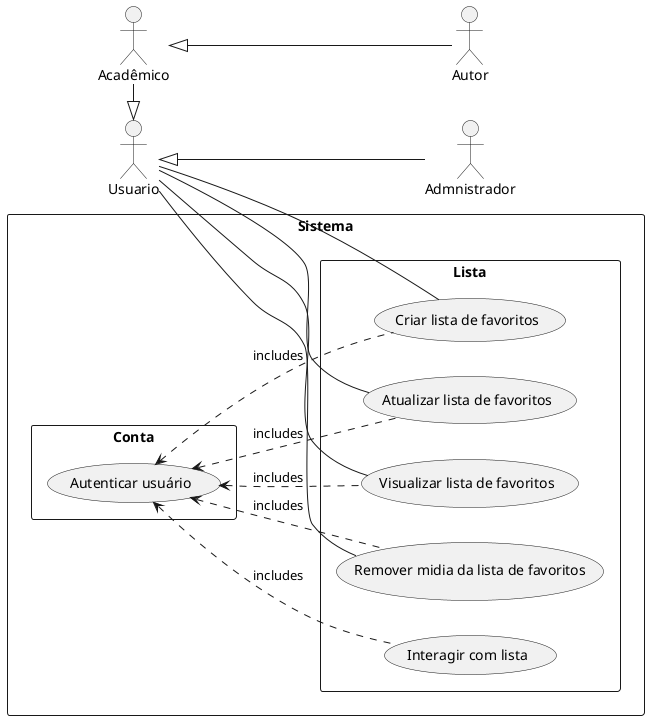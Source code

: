 @startuml lista

left to right direction

:Usuario: as Usuario
:Acadêmico: as Academico
:Admnistrador: as Admnistrador

Academico <|-- Autor
Usuario <|-left- Academico
Usuario <|-down- Admnistrador

rectangle Sistema {
    rectangle Conta {
        (Autenticar usuário)
    }
    rectangle Lista {
        Usuario -- (Criar lista de favoritos)
        Usuario -- (Visualizar lista de favoritos) 
        Usuario -- (Atualizar lista de favoritos) 
        Usuario -- (Remover midia da lista de favoritos) 

        (Autenticar usuário) <.. (Interagir com lista) : includes

        (Autenticar usuário) <.. (Criar lista de favoritos) : includes
        (Autenticar usuário) <.. (Visualizar lista de favoritos) : includes
        (Autenticar usuário) <.. (Atualizar lista de favoritos) : includes
        (Autenticar usuário) <.. (Remover midia da lista de favoritos) : includes

    }
}

@enduml